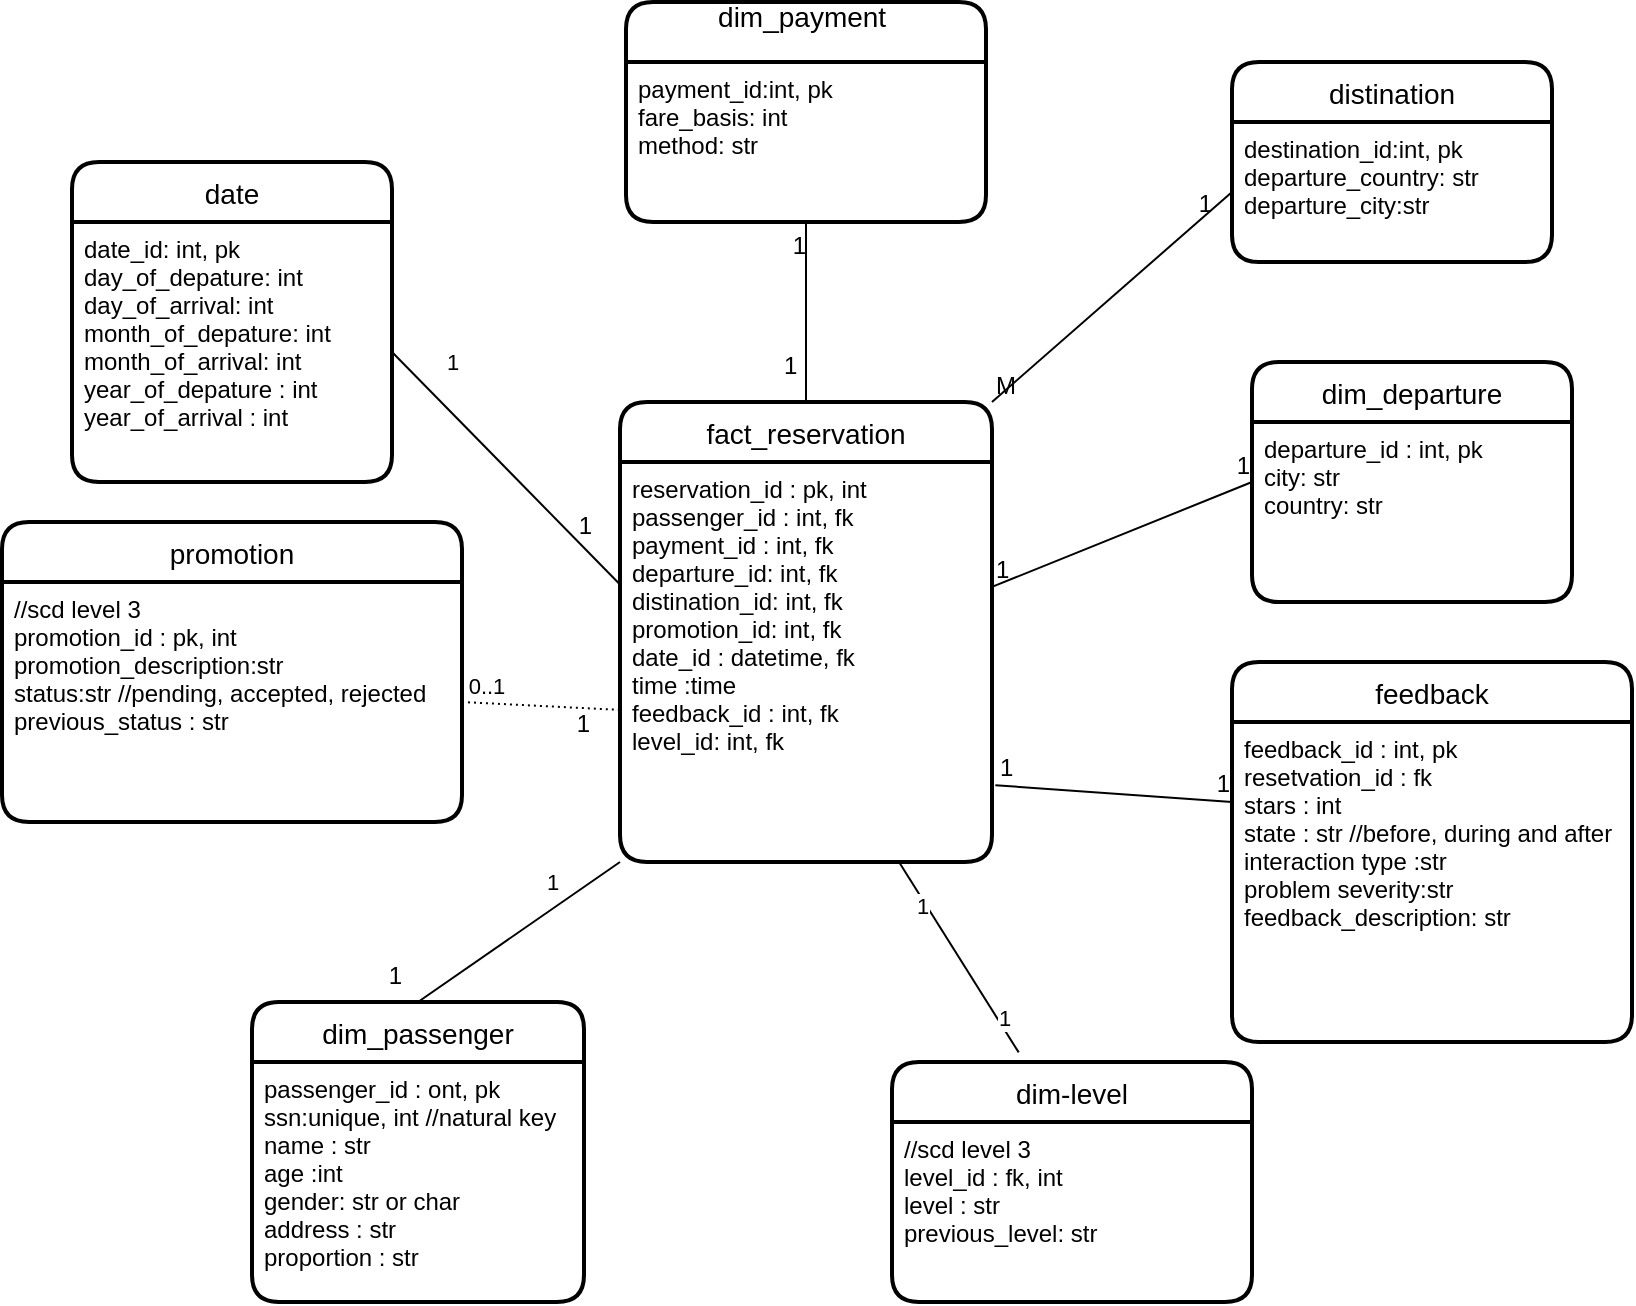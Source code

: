 <mxfile version="20.7.4" type="device" pages="2"><diagram id="penrp0_RQY34zYvLq129" name="Page-1"><mxGraphModel dx="1036" dy="614" grid="1" gridSize="10" guides="1" tooltips="1" connect="1" arrows="1" fold="1" page="1" pageScale="1" pageWidth="827" pageHeight="1169" math="0" shadow="0"><root><mxCell id="0"/><mxCell id="1" parent="0"/><mxCell id="L2-Dv4ylYntvSrvxFTGS-1" value="fact_reservation" style="swimlane;childLayout=stackLayout;horizontal=1;startSize=30;horizontalStack=0;rounded=1;fontSize=14;fontStyle=0;strokeWidth=2;resizeParent=0;resizeLast=1;shadow=0;dashed=0;align=center;" parent="1" vertex="1"><mxGeometry x="334" y="250" width="186" height="230" as="geometry"/></mxCell><mxCell id="L2-Dv4ylYntvSrvxFTGS-2" value="reservation_id : pk, int&#10;passenger_id : int, fk&#10;payment_id : int, fk&#10;departure_id: int, fk&#10;distination_id: int, fk&#10;promotion_id: int, fk&#10;date_id : datetime, fk&#10;time :time&#10;feedback_id : int, fk&#10;level_id: int, fk" style="align=left;strokeColor=none;fillColor=none;spacingLeft=4;fontSize=12;verticalAlign=top;resizable=0;rotatable=0;part=1;" parent="L2-Dv4ylYntvSrvxFTGS-1" vertex="1"><mxGeometry y="30" width="186" height="200" as="geometry"/></mxCell><mxCell id="L2-Dv4ylYntvSrvxFTGS-3" value="dim_passenger" style="swimlane;childLayout=stackLayout;horizontal=1;startSize=30;horizontalStack=0;rounded=1;fontSize=14;fontStyle=0;strokeWidth=2;resizeParent=0;resizeLast=1;shadow=0;dashed=0;align=center;" parent="1" vertex="1"><mxGeometry x="150" y="550" width="166" height="150" as="geometry"/></mxCell><mxCell id="L2-Dv4ylYntvSrvxFTGS-4" value="passenger_id : ont, pk&#10;ssn:unique, int //natural key&#10;name : str&#10;age :int&#10;gender: str or char&#10;address : str&#10;proportion : str" style="align=left;strokeColor=none;fillColor=none;spacingLeft=4;fontSize=12;verticalAlign=top;resizable=0;rotatable=0;part=1;" parent="L2-Dv4ylYntvSrvxFTGS-3" vertex="1"><mxGeometry y="30" width="166" height="120" as="geometry"/></mxCell><mxCell id="L2-Dv4ylYntvSrvxFTGS-5" value="dim_payment &#10;" style="swimlane;childLayout=stackLayout;horizontal=1;startSize=30;horizontalStack=0;rounded=1;fontSize=14;fontStyle=0;strokeWidth=2;resizeParent=0;resizeLast=1;shadow=0;dashed=0;align=center;" parent="1" vertex="1"><mxGeometry x="337" y="50" width="180" height="110" as="geometry"/></mxCell><mxCell id="L2-Dv4ylYntvSrvxFTGS-6" value="payment_id:int, pk&#10;fare_basis: int&#10;method: str" style="align=left;strokeColor=none;fillColor=none;spacingLeft=4;fontSize=12;verticalAlign=top;resizable=0;rotatable=0;part=1;" parent="L2-Dv4ylYntvSrvxFTGS-5" vertex="1"><mxGeometry y="30" width="180" height="80" as="geometry"/></mxCell><mxCell id="L2-Dv4ylYntvSrvxFTGS-7" value="dim_departure" style="swimlane;childLayout=stackLayout;horizontal=1;startSize=30;horizontalStack=0;rounded=1;fontSize=14;fontStyle=0;strokeWidth=2;resizeParent=0;resizeLast=1;shadow=0;dashed=0;align=center;" parent="1" vertex="1"><mxGeometry x="650" y="230" width="160" height="120" as="geometry"/></mxCell><mxCell id="L2-Dv4ylYntvSrvxFTGS-8" value="departure_id : int, pk&#10;city: str&#10;country: str" style="align=left;strokeColor=none;fillColor=none;spacingLeft=4;fontSize=12;verticalAlign=top;resizable=0;rotatable=0;part=1;" parent="L2-Dv4ylYntvSrvxFTGS-7" vertex="1"><mxGeometry y="30" width="160" height="90" as="geometry"/></mxCell><mxCell id="L2-Dv4ylYntvSrvxFTGS-14" value="date" style="swimlane;childLayout=stackLayout;horizontal=1;startSize=30;horizontalStack=0;rounded=1;fontSize=14;fontStyle=0;strokeWidth=2;resizeParent=0;resizeLast=1;shadow=0;dashed=0;align=center;" parent="1" vertex="1"><mxGeometry x="60" y="130" width="160" height="160" as="geometry"/></mxCell><mxCell id="L2-Dv4ylYntvSrvxFTGS-15" value="date_id: int, pk&#10;day_of_depature: int&#10;day_of_arrival: int&#10;month_of_depature: int&#10;month_of_arrival: int&#10;year_of_depature : int&#10;year_of_arrival : int" style="align=left;strokeColor=none;fillColor=none;spacingLeft=4;fontSize=12;verticalAlign=top;resizable=0;rotatable=0;part=1;" parent="L2-Dv4ylYntvSrvxFTGS-14" vertex="1"><mxGeometry y="30" width="160" height="130" as="geometry"/></mxCell><mxCell id="L2-Dv4ylYntvSrvxFTGS-16" value="distination" style="swimlane;childLayout=stackLayout;horizontal=1;startSize=30;horizontalStack=0;rounded=1;fontSize=14;fontStyle=0;strokeWidth=2;resizeParent=0;resizeLast=1;shadow=0;dashed=0;align=center;" parent="1" vertex="1"><mxGeometry x="640" y="80" width="160" height="100" as="geometry"/></mxCell><mxCell id="L2-Dv4ylYntvSrvxFTGS-17" value="destination_id:int, pk&#10;departure_country: str&#10;departure_city:str" style="align=left;strokeColor=none;fillColor=none;spacingLeft=4;fontSize=12;verticalAlign=top;resizable=0;rotatable=0;part=1;" parent="L2-Dv4ylYntvSrvxFTGS-16" vertex="1"><mxGeometry y="30" width="160" height="70" as="geometry"/></mxCell><mxCell id="L2-Dv4ylYntvSrvxFTGS-20" value="promotion" style="swimlane;childLayout=stackLayout;horizontal=1;startSize=30;horizontalStack=0;rounded=1;fontSize=14;fontStyle=0;strokeWidth=2;resizeParent=0;resizeLast=1;shadow=0;dashed=0;align=center;" parent="1" vertex="1"><mxGeometry x="25" y="310" width="230" height="150" as="geometry"/></mxCell><mxCell id="L2-Dv4ylYntvSrvxFTGS-21" value="//scd level 3&#10;promotion_id : pk, int&#10;promotion_description:str&#10;status:str //pending, accepted, rejected&#10;previous_status : str" style="align=left;strokeColor=none;fillColor=none;spacingLeft=4;fontSize=12;verticalAlign=top;resizable=0;rotatable=0;part=1;" parent="L2-Dv4ylYntvSrvxFTGS-20" vertex="1"><mxGeometry y="30" width="230" height="120" as="geometry"/></mxCell><mxCell id="L2-Dv4ylYntvSrvxFTGS-40" value="feedback" style="swimlane;childLayout=stackLayout;horizontal=1;startSize=30;horizontalStack=0;rounded=1;fontSize=14;fontStyle=0;strokeWidth=2;resizeParent=0;resizeLast=1;shadow=0;dashed=0;align=center;" parent="1" vertex="1"><mxGeometry x="640" y="380" width="200" height="190" as="geometry"/></mxCell><mxCell id="L2-Dv4ylYntvSrvxFTGS-41" value="feedback_id : int, pk&#10;resetvation_id : fk&#10;stars : int&#10;state : str //before, during and after&#10;interaction type :str&#10;problem severity:str&#10;feedback_description: str" style="align=left;strokeColor=none;fillColor=none;spacingLeft=4;fontSize=12;verticalAlign=top;resizable=0;rotatable=0;part=1;" parent="L2-Dv4ylYntvSrvxFTGS-40" vertex="1"><mxGeometry y="30" width="200" height="160" as="geometry"/></mxCell><mxCell id="3gX9hJ7mwt0pbNVeGKUp-3" value="" style="endArrow=none;html=1;rounded=0;exitX=1;exitY=0.5;exitDx=0;exitDy=0;entryX=0.002;entryY=0.308;entryDx=0;entryDy=0;entryPerimeter=0;" parent="1" source="L2-Dv4ylYntvSrvxFTGS-15" target="L2-Dv4ylYntvSrvxFTGS-2" edge="1"><mxGeometry relative="1" as="geometry"><mxPoint x="110" y="590" as="sourcePoint"/><mxPoint x="270" y="590" as="targetPoint"/></mxGeometry></mxCell><mxCell id="3gX9hJ7mwt0pbNVeGKUp-4" value="1" style="resizable=0;html=1;align=right;verticalAlign=bottom;" parent="3gX9hJ7mwt0pbNVeGKUp-3" connectable="0" vertex="1"><mxGeometry x="1" relative="1" as="geometry"><mxPoint x="-14" y="-21" as="offset"/></mxGeometry></mxCell><mxCell id="3gX9hJ7mwt0pbNVeGKUp-5" value="1" style="edgeLabel;html=1;align=center;verticalAlign=middle;resizable=0;points=[];" parent="3gX9hJ7mwt0pbNVeGKUp-3" vertex="1" connectable="0"><mxGeometry x="-0.435" y="-2" relative="1" as="geometry"><mxPoint x="-1" y="-29" as="offset"/></mxGeometry></mxCell><mxCell id="3gX9hJ7mwt0pbNVeGKUp-6" value="" style="endArrow=none;html=1;rounded=0;dashed=1;dashPattern=1 2;entryX=0.006;entryY=0.62;entryDx=0;entryDy=0;entryPerimeter=0;exitX=1;exitY=0.5;exitDx=0;exitDy=0;" parent="1" source="L2-Dv4ylYntvSrvxFTGS-21" target="L2-Dv4ylYntvSrvxFTGS-2" edge="1"><mxGeometry relative="1" as="geometry"><mxPoint x="230" y="540" as="sourcePoint"/><mxPoint x="390" y="540" as="targetPoint"/><Array as="points"/></mxGeometry></mxCell><mxCell id="3gX9hJ7mwt0pbNVeGKUp-7" value="1" style="resizable=0;html=1;align=right;verticalAlign=bottom;" parent="3gX9hJ7mwt0pbNVeGKUp-6" connectable="0" vertex="1"><mxGeometry x="1" relative="1" as="geometry"><mxPoint x="-15" y="16" as="offset"/></mxGeometry></mxCell><mxCell id="3gX9hJ7mwt0pbNVeGKUp-8" value="0..1" style="edgeLabel;html=1;align=center;verticalAlign=middle;resizable=0;points=[];" parent="3gX9hJ7mwt0pbNVeGKUp-6" vertex="1" connectable="0"><mxGeometry x="-0.61" relative="1" as="geometry"><mxPoint x="-4" y="-9" as="offset"/></mxGeometry></mxCell><mxCell id="3gX9hJ7mwt0pbNVeGKUp-9" value="" style="endArrow=none;html=1;rounded=0;entryX=0.5;entryY=0;entryDx=0;entryDy=0;exitX=0;exitY=1;exitDx=0;exitDy=0;" parent="1" source="L2-Dv4ylYntvSrvxFTGS-2" target="L2-Dv4ylYntvSrvxFTGS-3" edge="1"><mxGeometry relative="1" as="geometry"><mxPoint x="290" y="450" as="sourcePoint"/><mxPoint x="450" y="450" as="targetPoint"/></mxGeometry></mxCell><mxCell id="3gX9hJ7mwt0pbNVeGKUp-10" value="1" style="resizable=0;html=1;align=right;verticalAlign=bottom;" parent="3gX9hJ7mwt0pbNVeGKUp-9" connectable="0" vertex="1"><mxGeometry x="1" relative="1" as="geometry"><mxPoint x="-7" y="-5" as="offset"/></mxGeometry></mxCell><mxCell id="3gX9hJ7mwt0pbNVeGKUp-11" value="1" style="edgeLabel;html=1;align=center;verticalAlign=middle;resizable=0;points=[];" parent="3gX9hJ7mwt0pbNVeGKUp-9" vertex="1" connectable="0"><mxGeometry x="-0.567" y="-2" relative="1" as="geometry"><mxPoint x="-11" y="-4" as="offset"/></mxGeometry></mxCell><mxCell id="3gX9hJ7mwt0pbNVeGKUp-12" value="" style="endArrow=none;html=1;rounded=0;entryX=0;entryY=0.5;entryDx=0;entryDy=0;exitX=1;exitY=0;exitDx=0;exitDy=0;" parent="1" source="L2-Dv4ylYntvSrvxFTGS-1" target="L2-Dv4ylYntvSrvxFTGS-17" edge="1"><mxGeometry relative="1" as="geometry"><mxPoint x="290" y="350" as="sourcePoint"/><mxPoint x="450" y="350" as="targetPoint"/></mxGeometry></mxCell><mxCell id="3gX9hJ7mwt0pbNVeGKUp-13" value="M" style="resizable=0;html=1;align=left;verticalAlign=bottom;" parent="3gX9hJ7mwt0pbNVeGKUp-12" connectable="0" vertex="1"><mxGeometry x="-1" relative="1" as="geometry"/></mxCell><mxCell id="3gX9hJ7mwt0pbNVeGKUp-14" value="1" style="resizable=0;html=1;align=right;verticalAlign=bottom;" parent="3gX9hJ7mwt0pbNVeGKUp-12" connectable="0" vertex="1"><mxGeometry x="1" relative="1" as="geometry"><mxPoint x="-10" y="15" as="offset"/></mxGeometry></mxCell><mxCell id="3gX9hJ7mwt0pbNVeGKUp-15" value="" style="endArrow=none;html=1;rounded=0;entryX=0.5;entryY=1;entryDx=0;entryDy=0;exitX=0.5;exitY=0;exitDx=0;exitDy=0;" parent="1" source="L2-Dv4ylYntvSrvxFTGS-1" target="L2-Dv4ylYntvSrvxFTGS-6" edge="1"><mxGeometry relative="1" as="geometry"><mxPoint x="290" y="350" as="sourcePoint"/><mxPoint x="450" y="350" as="targetPoint"/></mxGeometry></mxCell><mxCell id="3gX9hJ7mwt0pbNVeGKUp-16" value="1" style="resizable=0;html=1;align=left;verticalAlign=bottom;" parent="3gX9hJ7mwt0pbNVeGKUp-15" connectable="0" vertex="1"><mxGeometry x="-1" relative="1" as="geometry"><mxPoint x="-13" y="-10" as="offset"/></mxGeometry></mxCell><mxCell id="3gX9hJ7mwt0pbNVeGKUp-17" value="1" style="resizable=0;html=1;align=right;verticalAlign=bottom;" parent="3gX9hJ7mwt0pbNVeGKUp-15" connectable="0" vertex="1"><mxGeometry x="1" relative="1" as="geometry"><mxPoint y="20" as="offset"/></mxGeometry></mxCell><mxCell id="3gX9hJ7mwt0pbNVeGKUp-18" value="" style="endArrow=none;html=1;rounded=0;entryX=0;entryY=0.5;entryDx=0;entryDy=0;" parent="1" source="L2-Dv4ylYntvSrvxFTGS-2" target="L2-Dv4ylYntvSrvxFTGS-7" edge="1"><mxGeometry relative="1" as="geometry"><mxPoint x="290" y="350" as="sourcePoint"/><mxPoint x="450" y="350" as="targetPoint"/></mxGeometry></mxCell><mxCell id="3gX9hJ7mwt0pbNVeGKUp-19" value="1" style="resizable=0;html=1;align=left;verticalAlign=bottom;" parent="3gX9hJ7mwt0pbNVeGKUp-18" connectable="0" vertex="1"><mxGeometry x="-1" relative="1" as="geometry"/></mxCell><mxCell id="3gX9hJ7mwt0pbNVeGKUp-20" value="1" style="resizable=0;html=1;align=right;verticalAlign=bottom;" parent="3gX9hJ7mwt0pbNVeGKUp-18" connectable="0" vertex="1"><mxGeometry x="1" relative="1" as="geometry"/></mxCell><mxCell id="3gX9hJ7mwt0pbNVeGKUp-21" value="" style="endArrow=none;html=1;rounded=0;entryX=0;entryY=0.25;entryDx=0;entryDy=0;exitX=1.009;exitY=0.808;exitDx=0;exitDy=0;exitPerimeter=0;" parent="1" source="L2-Dv4ylYntvSrvxFTGS-2" target="L2-Dv4ylYntvSrvxFTGS-41" edge="1"><mxGeometry relative="1" as="geometry"><mxPoint x="290" y="350" as="sourcePoint"/><mxPoint x="450" y="350" as="targetPoint"/></mxGeometry></mxCell><mxCell id="3gX9hJ7mwt0pbNVeGKUp-22" value="1" style="resizable=0;html=1;align=left;verticalAlign=bottom;" parent="3gX9hJ7mwt0pbNVeGKUp-21" connectable="0" vertex="1"><mxGeometry x="-1" relative="1" as="geometry"/></mxCell><mxCell id="3gX9hJ7mwt0pbNVeGKUp-23" value="1" style="resizable=0;html=1;align=right;verticalAlign=bottom;" parent="3gX9hJ7mwt0pbNVeGKUp-21" connectable="0" vertex="1"><mxGeometry x="1" relative="1" as="geometry"/></mxCell><mxCell id="3gX9hJ7mwt0pbNVeGKUp-24" value="dim-level" style="swimlane;childLayout=stackLayout;horizontal=1;startSize=30;horizontalStack=0;rounded=1;fontSize=14;fontStyle=0;strokeWidth=2;resizeParent=0;resizeLast=1;shadow=0;dashed=0;align=center;" parent="1" vertex="1"><mxGeometry x="470" y="580" width="180" height="120" as="geometry"/></mxCell><mxCell id="3gX9hJ7mwt0pbNVeGKUp-25" value="//scd level 3&#10;level_id : fk, int&#10;level : str&#10;previous_level: str&#10;" style="align=left;strokeColor=none;fillColor=none;spacingLeft=4;fontSize=12;verticalAlign=top;resizable=0;rotatable=0;part=1;" parent="3gX9hJ7mwt0pbNVeGKUp-24" vertex="1"><mxGeometry y="30" width="180" height="90" as="geometry"/></mxCell><mxCell id="3gX9hJ7mwt0pbNVeGKUp-27" value="" style="endArrow=none;html=1;rounded=0;exitX=0.75;exitY=1;exitDx=0;exitDy=0;entryX=0.352;entryY=-0.04;entryDx=0;entryDy=0;entryPerimeter=0;" parent="1" source="L2-Dv4ylYntvSrvxFTGS-2" target="3gX9hJ7mwt0pbNVeGKUp-24" edge="1"><mxGeometry relative="1" as="geometry"><mxPoint x="467.289" y="470" as="sourcePoint"/><mxPoint x="520" y="585" as="targetPoint"/></mxGeometry></mxCell><mxCell id="3gX9hJ7mwt0pbNVeGKUp-30" value="1" style="edgeLabel;html=1;align=center;verticalAlign=middle;resizable=0;points=[];" parent="3gX9hJ7mwt0pbNVeGKUp-27" vertex="1" connectable="0"><mxGeometry x="-0.571" y="-2" relative="1" as="geometry"><mxPoint as="offset"/></mxGeometry></mxCell><mxCell id="3gX9hJ7mwt0pbNVeGKUp-31" value="1" style="edgeLabel;html=1;align=center;verticalAlign=middle;resizable=0;points=[];" parent="3gX9hJ7mwt0pbNVeGKUp-27" vertex="1" connectable="0"><mxGeometry x="0.674" y="3" relative="1" as="geometry"><mxPoint as="offset"/></mxGeometry></mxCell></root></mxGraphModel></diagram><diagram id="9rzNuz-w0nmze3lE9bjD" name="Page-2"><mxGraphModel dx="1036" dy="614" grid="1" gridSize="10" guides="1" tooltips="1" connect="1" arrows="1" fold="1" page="1" pageScale="1" pageWidth="850" pageHeight="1100" math="0" shadow="0"><root><mxCell id="0"/><mxCell id="1" parent="0"/><mxCell id="y3VlGC6srG4m7qfssp4J-1" value="fact_reservation" style="swimlane;childLayout=stackLayout;horizontal=1;startSize=30;horizontalStack=0;rounded=1;fontSize=14;fontStyle=0;strokeWidth=2;resizeParent=0;resizeLast=1;shadow=0;dashed=0;align=center;" parent="1" vertex="1"><mxGeometry x="334" y="250" width="186" height="230" as="geometry"/></mxCell><mxCell id="y3VlGC6srG4m7qfssp4J-2" value="reservation_id : pk, int&#10;passenger_id : int, fk&#10;payment_id : int, fk&#10;departure_id: int, fk&#10;distination_id: int, fk&#10;promotion_id: int, fk&#10;date_id : datetime, fk&#10;time :time&#10;feedback_id : int, fk&#10;level_id: int, fk" style="align=left;strokeColor=none;fillColor=none;spacingLeft=4;fontSize=12;verticalAlign=top;resizable=0;rotatable=0;part=1;" parent="y3VlGC6srG4m7qfssp4J-1" vertex="1"><mxGeometry y="30" width="186" height="200" as="geometry"/></mxCell><mxCell id="y3VlGC6srG4m7qfssp4J-3" value="dim_passenger" style="swimlane;childLayout=stackLayout;horizontal=1;startSize=30;horizontalStack=0;rounded=1;fontSize=14;fontStyle=0;strokeWidth=2;resizeParent=0;resizeLast=1;shadow=0;dashed=0;align=center;" parent="1" vertex="1"><mxGeometry x="150" y="550" width="166" height="150" as="geometry"/></mxCell><mxCell id="y3VlGC6srG4m7qfssp4J-4" value="passenger_id : ont, pk&#10;ssn:unique, int&#10;name : str&#10;age :int&#10;gender: str or char&#10;address : str&#10;proportion : str" style="align=left;strokeColor=none;fillColor=none;spacingLeft=4;fontSize=12;verticalAlign=top;resizable=0;rotatable=0;part=1;" parent="y3VlGC6srG4m7qfssp4J-3" vertex="1"><mxGeometry y="30" width="166" height="120" as="geometry"/></mxCell><mxCell id="y3VlGC6srG4m7qfssp4J-5" value="dim_payment &#10;" style="swimlane;childLayout=stackLayout;horizontal=1;startSize=30;horizontalStack=0;rounded=1;fontSize=14;fontStyle=0;strokeWidth=2;resizeParent=0;resizeLast=1;shadow=0;dashed=0;align=center;" parent="1" vertex="1"><mxGeometry x="337" y="50" width="180" height="110" as="geometry"/></mxCell><mxCell id="y3VlGC6srG4m7qfssp4J-6" value="payment_id:int, pk&#10;fare_basis: int&#10;method: str" style="align=left;strokeColor=none;fillColor=none;spacingLeft=4;fontSize=12;verticalAlign=top;resizable=0;rotatable=0;part=1;" parent="y3VlGC6srG4m7qfssp4J-5" vertex="1"><mxGeometry y="30" width="180" height="80" as="geometry"/></mxCell><mxCell id="y3VlGC6srG4m7qfssp4J-7" value="dim_departure" style="swimlane;childLayout=stackLayout;horizontal=1;startSize=30;horizontalStack=0;rounded=1;fontSize=14;fontStyle=0;strokeWidth=2;resizeParent=0;resizeLast=1;shadow=0;dashed=0;align=center;" parent="1" vertex="1"><mxGeometry x="650" y="230" width="160" height="120" as="geometry"/></mxCell><mxCell id="y3VlGC6srG4m7qfssp4J-8" value="departure_id : int, pk&#10;city: str&#10;country: str" style="align=left;strokeColor=none;fillColor=none;spacingLeft=4;fontSize=12;verticalAlign=top;resizable=0;rotatable=0;part=1;" parent="y3VlGC6srG4m7qfssp4J-7" vertex="1"><mxGeometry y="30" width="160" height="90" as="geometry"/></mxCell><mxCell id="y3VlGC6srG4m7qfssp4J-9" value="date" style="swimlane;childLayout=stackLayout;horizontal=1;startSize=30;horizontalStack=0;rounded=1;fontSize=14;fontStyle=0;strokeWidth=2;resizeParent=0;resizeLast=1;shadow=0;dashed=0;align=center;" parent="1" vertex="1"><mxGeometry x="60" y="130" width="160" height="160" as="geometry"/></mxCell><mxCell id="y3VlGC6srG4m7qfssp4J-10" value="date_id: int, pk&#10;day_of_depature: int&#10;day_of_arrival: int&#10;month_of_depature: int&#10;month_of_arrival: int&#10;year_of_depature : int&#10;year_of_arrival : int" style="align=left;strokeColor=none;fillColor=none;spacingLeft=4;fontSize=12;verticalAlign=top;resizable=0;rotatable=0;part=1;" parent="y3VlGC6srG4m7qfssp4J-9" vertex="1"><mxGeometry y="30" width="160" height="130" as="geometry"/></mxCell><mxCell id="y3VlGC6srG4m7qfssp4J-11" value="distination" style="swimlane;childLayout=stackLayout;horizontal=1;startSize=30;horizontalStack=0;rounded=1;fontSize=14;fontStyle=0;strokeWidth=2;resizeParent=0;resizeLast=1;shadow=0;dashed=0;align=center;" parent="1" vertex="1"><mxGeometry x="640" y="80" width="160" height="100" as="geometry"/></mxCell><mxCell id="y3VlGC6srG4m7qfssp4J-12" value="destination_id:int, pk&#10;departure_country: str&#10;departure_city:str" style="align=left;strokeColor=none;fillColor=none;spacingLeft=4;fontSize=12;verticalAlign=top;resizable=0;rotatable=0;part=1;" parent="y3VlGC6srG4m7qfssp4J-11" vertex="1"><mxGeometry y="30" width="160" height="70" as="geometry"/></mxCell><mxCell id="y3VlGC6srG4m7qfssp4J-13" value="promotion" style="swimlane;childLayout=stackLayout;horizontal=1;startSize=30;horizontalStack=0;rounded=1;fontSize=14;fontStyle=0;strokeWidth=2;resizeParent=0;resizeLast=1;shadow=0;dashed=0;align=center;" parent="1" vertex="1"><mxGeometry x="25" y="310" width="230" height="150" as="geometry"/></mxCell><mxCell id="y3VlGC6srG4m7qfssp4J-14" value="//scd level 3&#10;promotion_id : pk, int&#10;promotion_description:str&#10;status:str //pending, accepted, rejected&#10;previous_status : str" style="align=left;strokeColor=none;fillColor=none;spacingLeft=4;fontSize=12;verticalAlign=top;resizable=0;rotatable=0;part=1;" parent="y3VlGC6srG4m7qfssp4J-13" vertex="1"><mxGeometry y="30" width="230" height="120" as="geometry"/></mxCell><mxCell id="y3VlGC6srG4m7qfssp4J-15" value="feedback" style="swimlane;childLayout=stackLayout;horizontal=1;startSize=30;horizontalStack=0;rounded=1;fontSize=14;fontStyle=0;strokeWidth=2;resizeParent=0;resizeLast=1;shadow=0;dashed=0;align=center;" parent="1" vertex="1"><mxGeometry x="650" y="380" width="170" height="170" as="geometry"/></mxCell><mxCell id="y3VlGC6srG4m7qfssp4J-16" value="feedback_id : int, pk&#10;resetvation_id : fk&#10;stars : int&#10;version: int&#10;feedback_description: str" style="align=left;strokeColor=none;fillColor=none;spacingLeft=4;fontSize=12;verticalAlign=top;resizable=0;rotatable=0;part=1;" parent="y3VlGC6srG4m7qfssp4J-15" vertex="1"><mxGeometry y="30" width="170" height="140" as="geometry"/></mxCell><mxCell id="y3VlGC6srG4m7qfssp4J-17" value="" style="endArrow=none;html=1;rounded=0;exitX=1;exitY=0.5;exitDx=0;exitDy=0;entryX=0.002;entryY=0.308;entryDx=0;entryDy=0;entryPerimeter=0;" parent="1" source="y3VlGC6srG4m7qfssp4J-10" target="y3VlGC6srG4m7qfssp4J-2" edge="1"><mxGeometry relative="1" as="geometry"><mxPoint x="110" y="590" as="sourcePoint"/><mxPoint x="270" y="590" as="targetPoint"/></mxGeometry></mxCell><mxCell id="y3VlGC6srG4m7qfssp4J-18" value="1" style="resizable=0;html=1;align=right;verticalAlign=bottom;" parent="y3VlGC6srG4m7qfssp4J-17" connectable="0" vertex="1"><mxGeometry x="1" relative="1" as="geometry"><mxPoint x="-14" y="-21" as="offset"/></mxGeometry></mxCell><mxCell id="y3VlGC6srG4m7qfssp4J-19" value="1" style="edgeLabel;html=1;align=center;verticalAlign=middle;resizable=0;points=[];" parent="y3VlGC6srG4m7qfssp4J-17" vertex="1" connectable="0"><mxGeometry x="-0.435" y="-2" relative="1" as="geometry"><mxPoint x="-1" y="-29" as="offset"/></mxGeometry></mxCell><mxCell id="y3VlGC6srG4m7qfssp4J-20" value="" style="endArrow=none;html=1;rounded=0;dashed=1;dashPattern=1 2;entryX=0.006;entryY=0.62;entryDx=0;entryDy=0;entryPerimeter=0;exitX=1;exitY=0.5;exitDx=0;exitDy=0;" parent="1" source="y3VlGC6srG4m7qfssp4J-14" target="y3VlGC6srG4m7qfssp4J-2" edge="1"><mxGeometry relative="1" as="geometry"><mxPoint x="230" y="540" as="sourcePoint"/><mxPoint x="390" y="540" as="targetPoint"/><Array as="points"/></mxGeometry></mxCell><mxCell id="y3VlGC6srG4m7qfssp4J-21" value="1" style="resizable=0;html=1;align=right;verticalAlign=bottom;" parent="y3VlGC6srG4m7qfssp4J-20" connectable="0" vertex="1"><mxGeometry x="1" relative="1" as="geometry"><mxPoint x="-15" y="16" as="offset"/></mxGeometry></mxCell><mxCell id="y3VlGC6srG4m7qfssp4J-22" value="0..1" style="edgeLabel;html=1;align=center;verticalAlign=middle;resizable=0;points=[];" parent="y3VlGC6srG4m7qfssp4J-20" vertex="1" connectable="0"><mxGeometry x="-0.61" relative="1" as="geometry"><mxPoint x="-4" y="-9" as="offset"/></mxGeometry></mxCell><mxCell id="y3VlGC6srG4m7qfssp4J-23" value="" style="endArrow=none;html=1;rounded=0;entryX=0.5;entryY=0;entryDx=0;entryDy=0;exitX=0;exitY=1;exitDx=0;exitDy=0;" parent="1" source="y3VlGC6srG4m7qfssp4J-2" target="y3VlGC6srG4m7qfssp4J-3" edge="1"><mxGeometry relative="1" as="geometry"><mxPoint x="290" y="450" as="sourcePoint"/><mxPoint x="450" y="450" as="targetPoint"/></mxGeometry></mxCell><mxCell id="y3VlGC6srG4m7qfssp4J-24" value="1" style="resizable=0;html=1;align=right;verticalAlign=bottom;" parent="y3VlGC6srG4m7qfssp4J-23" connectable="0" vertex="1"><mxGeometry x="1" relative="1" as="geometry"><mxPoint x="-7" y="-5" as="offset"/></mxGeometry></mxCell><mxCell id="y3VlGC6srG4m7qfssp4J-25" value="1" style="edgeLabel;html=1;align=center;verticalAlign=middle;resizable=0;points=[];" parent="y3VlGC6srG4m7qfssp4J-23" vertex="1" connectable="0"><mxGeometry x="-0.567" y="-2" relative="1" as="geometry"><mxPoint x="-11" y="-4" as="offset"/></mxGeometry></mxCell><mxCell id="y3VlGC6srG4m7qfssp4J-26" value="" style="endArrow=none;html=1;rounded=0;entryX=0;entryY=0.5;entryDx=0;entryDy=0;exitX=1;exitY=0;exitDx=0;exitDy=0;" parent="1" source="y3VlGC6srG4m7qfssp4J-1" target="y3VlGC6srG4m7qfssp4J-12" edge="1"><mxGeometry relative="1" as="geometry"><mxPoint x="290" y="350" as="sourcePoint"/><mxPoint x="450" y="350" as="targetPoint"/></mxGeometry></mxCell><mxCell id="y3VlGC6srG4m7qfssp4J-27" value="M" style="resizable=0;html=1;align=left;verticalAlign=bottom;" parent="y3VlGC6srG4m7qfssp4J-26" connectable="0" vertex="1"><mxGeometry x="-1" relative="1" as="geometry"/></mxCell><mxCell id="y3VlGC6srG4m7qfssp4J-28" value="1" style="resizable=0;html=1;align=right;verticalAlign=bottom;" parent="y3VlGC6srG4m7qfssp4J-26" connectable="0" vertex="1"><mxGeometry x="1" relative="1" as="geometry"><mxPoint x="-10" y="15" as="offset"/></mxGeometry></mxCell><mxCell id="y3VlGC6srG4m7qfssp4J-29" value="" style="endArrow=none;html=1;rounded=0;entryX=0.5;entryY=1;entryDx=0;entryDy=0;exitX=0.5;exitY=0;exitDx=0;exitDy=0;" parent="1" source="y3VlGC6srG4m7qfssp4J-1" target="y3VlGC6srG4m7qfssp4J-6" edge="1"><mxGeometry relative="1" as="geometry"><mxPoint x="290" y="350" as="sourcePoint"/><mxPoint x="450" y="350" as="targetPoint"/></mxGeometry></mxCell><mxCell id="y3VlGC6srG4m7qfssp4J-30" value="1" style="resizable=0;html=1;align=left;verticalAlign=bottom;" parent="y3VlGC6srG4m7qfssp4J-29" connectable="0" vertex="1"><mxGeometry x="-1" relative="1" as="geometry"><mxPoint x="-13" y="-10" as="offset"/></mxGeometry></mxCell><mxCell id="y3VlGC6srG4m7qfssp4J-31" value="1" style="resizable=0;html=1;align=right;verticalAlign=bottom;" parent="y3VlGC6srG4m7qfssp4J-29" connectable="0" vertex="1"><mxGeometry x="1" relative="1" as="geometry"><mxPoint y="20" as="offset"/></mxGeometry></mxCell><mxCell id="y3VlGC6srG4m7qfssp4J-32" value="" style="endArrow=none;html=1;rounded=0;entryX=0;entryY=0.5;entryDx=0;entryDy=0;" parent="1" source="y3VlGC6srG4m7qfssp4J-2" target="y3VlGC6srG4m7qfssp4J-7" edge="1"><mxGeometry relative="1" as="geometry"><mxPoint x="290" y="350" as="sourcePoint"/><mxPoint x="450" y="350" as="targetPoint"/></mxGeometry></mxCell><mxCell id="y3VlGC6srG4m7qfssp4J-33" value="1" style="resizable=0;html=1;align=left;verticalAlign=bottom;" parent="y3VlGC6srG4m7qfssp4J-32" connectable="0" vertex="1"><mxGeometry x="-1" relative="1" as="geometry"/></mxCell><mxCell id="y3VlGC6srG4m7qfssp4J-34" value="1" style="resizable=0;html=1;align=right;verticalAlign=bottom;" parent="y3VlGC6srG4m7qfssp4J-32" connectable="0" vertex="1"><mxGeometry x="1" relative="1" as="geometry"/></mxCell><mxCell id="y3VlGC6srG4m7qfssp4J-35" value="" style="endArrow=none;html=1;rounded=0;entryX=0;entryY=0.25;entryDx=0;entryDy=0;exitX=1.009;exitY=0.808;exitDx=0;exitDy=0;exitPerimeter=0;" parent="1" source="y3VlGC6srG4m7qfssp4J-2" target="y3VlGC6srG4m7qfssp4J-16" edge="1"><mxGeometry relative="1" as="geometry"><mxPoint x="290" y="350" as="sourcePoint"/><mxPoint x="450" y="350" as="targetPoint"/></mxGeometry></mxCell><mxCell id="y3VlGC6srG4m7qfssp4J-36" value="1" style="resizable=0;html=1;align=left;verticalAlign=bottom;" parent="y3VlGC6srG4m7qfssp4J-35" connectable="0" vertex="1"><mxGeometry x="-1" relative="1" as="geometry"/></mxCell><mxCell id="y3VlGC6srG4m7qfssp4J-37" value="1" style="resizable=0;html=1;align=right;verticalAlign=bottom;" parent="y3VlGC6srG4m7qfssp4J-35" connectable="0" vertex="1"><mxGeometry x="1" relative="1" as="geometry"/></mxCell><mxCell id="y3VlGC6srG4m7qfssp4J-38" value="level" style="swimlane;childLayout=stackLayout;horizontal=1;startSize=30;horizontalStack=0;rounded=1;fontSize=14;fontStyle=0;strokeWidth=2;resizeParent=0;resizeLast=1;shadow=0;dashed=0;align=center;" parent="1" vertex="1"><mxGeometry x="470" y="580" width="180" height="120" as="geometry"/></mxCell><mxCell id="y3VlGC6srG4m7qfssp4J-39" value="level_id : fk, int&#10;level : str&#10;" style="align=left;strokeColor=none;fillColor=none;spacingLeft=4;fontSize=12;verticalAlign=top;resizable=0;rotatable=0;part=1;" parent="y3VlGC6srG4m7qfssp4J-38" vertex="1"><mxGeometry y="30" width="180" height="90" as="geometry"/></mxCell><mxCell id="y3VlGC6srG4m7qfssp4J-40" value="" style="endArrow=none;html=1;rounded=0;exitX=0.75;exitY=1;exitDx=0;exitDy=0;entryX=0.352;entryY=-0.04;entryDx=0;entryDy=0;entryPerimeter=0;" parent="1" source="y3VlGC6srG4m7qfssp4J-2" target="y3VlGC6srG4m7qfssp4J-38" edge="1"><mxGeometry relative="1" as="geometry"><mxPoint x="467.289" y="470" as="sourcePoint"/><mxPoint x="520" y="585" as="targetPoint"/></mxGeometry></mxCell><mxCell id="y3VlGC6srG4m7qfssp4J-41" value="1" style="edgeLabel;html=1;align=center;verticalAlign=middle;resizable=0;points=[];" parent="y3VlGC6srG4m7qfssp4J-40" vertex="1" connectable="0"><mxGeometry x="-0.571" y="-2" relative="1" as="geometry"><mxPoint as="offset"/></mxGeometry></mxCell><mxCell id="y3VlGC6srG4m7qfssp4J-42" value="1" style="edgeLabel;html=1;align=center;verticalAlign=middle;resizable=0;points=[];" parent="y3VlGC6srG4m7qfssp4J-40" vertex="1" connectable="0"><mxGeometry x="0.674" y="3" relative="1" as="geometry"><mxPoint as="offset"/></mxGeometry></mxCell></root></mxGraphModel></diagram></mxfile>